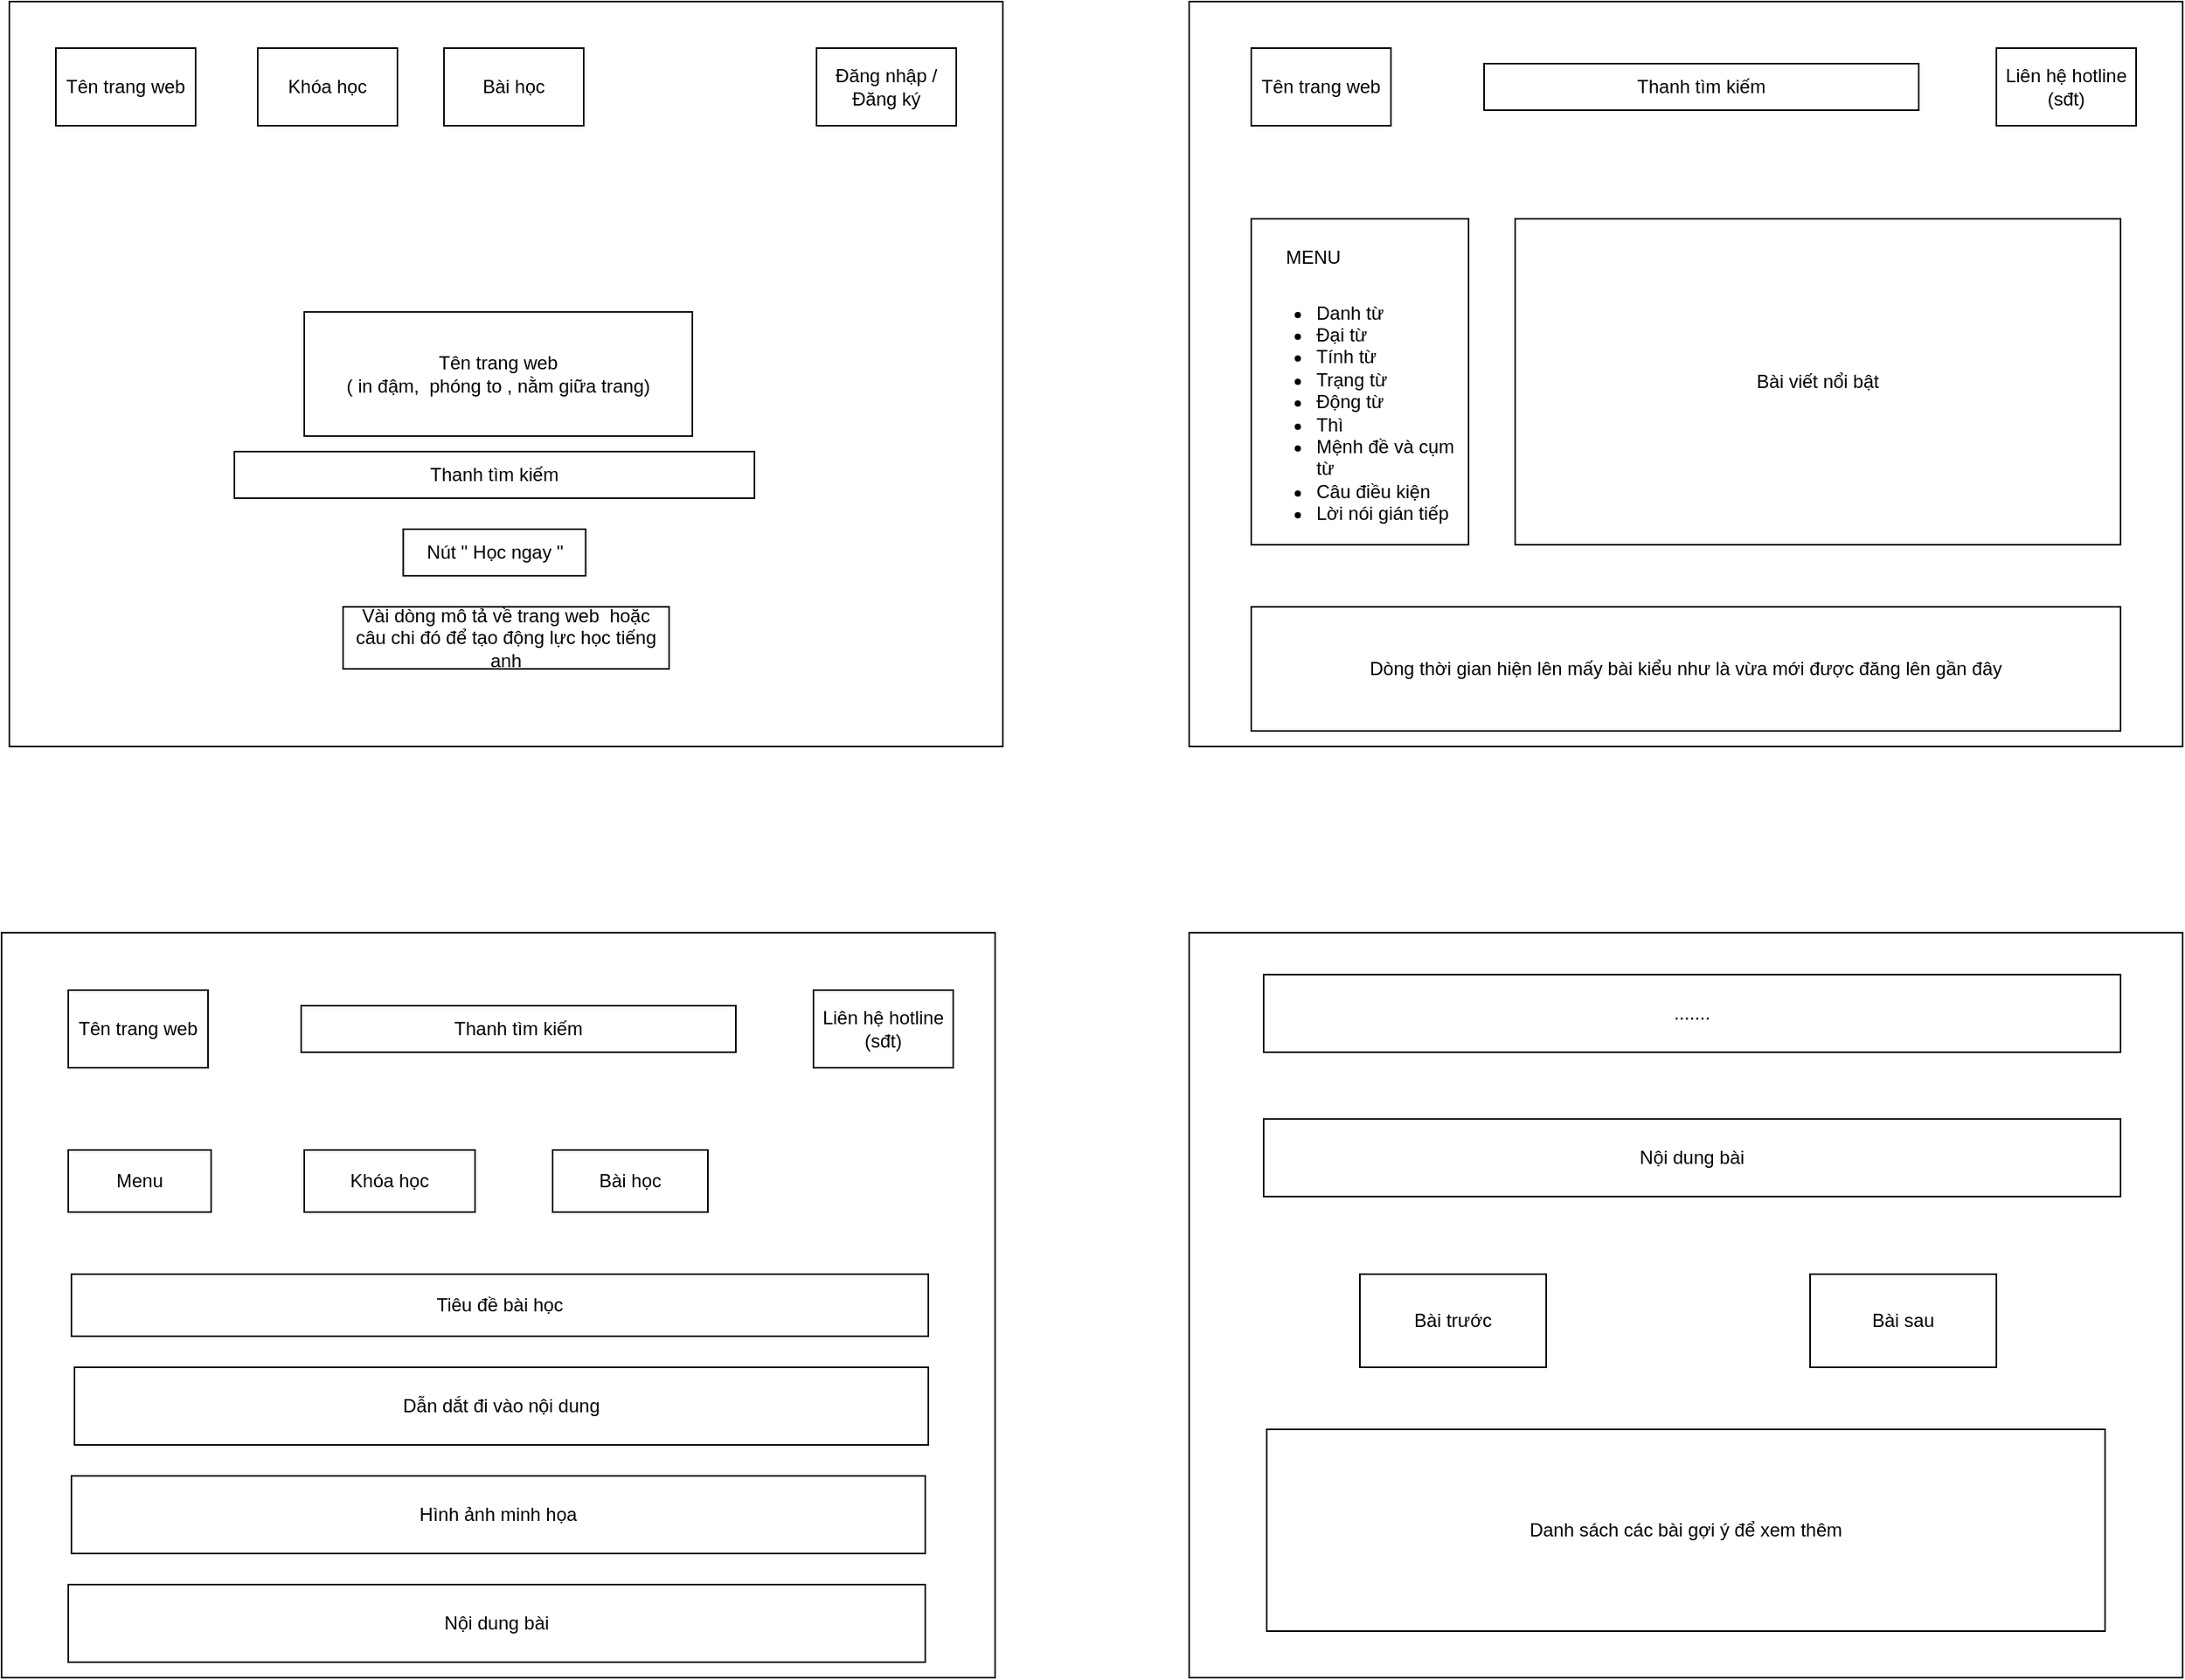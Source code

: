<mxfile version="20.7.4" type="github">
  <diagram id="BC6gI8QBbW9au8luiJ2q" name="Trang-1">
    <mxGraphModel dx="737" dy="428" grid="1" gridSize="10" guides="1" tooltips="1" connect="1" arrows="1" fold="1" page="1" pageScale="1" pageWidth="1654" pageHeight="2336" math="0" shadow="0">
      <root>
        <mxCell id="0" />
        <mxCell id="1" parent="0" />
        <mxCell id="OKKdzqB9uKyiUkc499vo-1" value="" style="rounded=0;whiteSpace=wrap;html=1;" vertex="1" parent="1">
          <mxGeometry x="120" y="120" width="640" height="480" as="geometry" />
        </mxCell>
        <mxCell id="OKKdzqB9uKyiUkc499vo-3" value="" style="rounded=0;whiteSpace=wrap;html=1;" vertex="1" parent="1">
          <mxGeometry x="880" y="120" width="640" height="480" as="geometry" />
        </mxCell>
        <mxCell id="OKKdzqB9uKyiUkc499vo-4" value="" style="rounded=0;whiteSpace=wrap;html=1;" vertex="1" parent="1">
          <mxGeometry x="115" y="720" width="640" height="480" as="geometry" />
        </mxCell>
        <mxCell id="OKKdzqB9uKyiUkc499vo-5" value="" style="rounded=0;whiteSpace=wrap;html=1;" vertex="1" parent="1">
          <mxGeometry x="880" y="720" width="640" height="480" as="geometry" />
        </mxCell>
        <mxCell id="OKKdzqB9uKyiUkc499vo-6" value="Tên trang web" style="rounded=0;whiteSpace=wrap;html=1;" vertex="1" parent="1">
          <mxGeometry x="150" y="150" width="90" height="50" as="geometry" />
        </mxCell>
        <mxCell id="OKKdzqB9uKyiUkc499vo-9" value="Khóa học" style="rounded=0;whiteSpace=wrap;html=1;" vertex="1" parent="1">
          <mxGeometry x="280" y="150" width="90" height="50" as="geometry" />
        </mxCell>
        <mxCell id="OKKdzqB9uKyiUkc499vo-10" value="Bài học" style="rounded=0;whiteSpace=wrap;html=1;" vertex="1" parent="1">
          <mxGeometry x="400" y="150" width="90" height="50" as="geometry" />
        </mxCell>
        <mxCell id="OKKdzqB9uKyiUkc499vo-11" value="Đăng nhập / Đăng ký" style="rounded=0;whiteSpace=wrap;html=1;" vertex="1" parent="1">
          <mxGeometry x="640" y="150" width="90" height="50" as="geometry" />
        </mxCell>
        <mxCell id="OKKdzqB9uKyiUkc499vo-12" value="Tên trang web &lt;br&gt;( in đậm,&amp;nbsp; phóng to , nằm giữa trang)" style="rounded=0;whiteSpace=wrap;html=1;" vertex="1" parent="1">
          <mxGeometry x="310" y="320" width="250" height="80" as="geometry" />
        </mxCell>
        <mxCell id="OKKdzqB9uKyiUkc499vo-13" value="Thanh tìm kiếm" style="rounded=0;whiteSpace=wrap;html=1;" vertex="1" parent="1">
          <mxGeometry x="265" y="410" width="335" height="30" as="geometry" />
        </mxCell>
        <mxCell id="OKKdzqB9uKyiUkc499vo-14" value="Vài dòng mô tả về trang web&amp;nbsp; hoặc câu chi đó để tạo động lực học tiếng anh" style="rounded=0;whiteSpace=wrap;html=1;" vertex="1" parent="1">
          <mxGeometry x="335" y="510" width="210" height="40" as="geometry" />
        </mxCell>
        <mxCell id="OKKdzqB9uKyiUkc499vo-15" value="Tên trang web" style="rounded=0;whiteSpace=wrap;html=1;" vertex="1" parent="1">
          <mxGeometry x="920" y="150" width="90" height="50" as="geometry" />
        </mxCell>
        <mxCell id="OKKdzqB9uKyiUkc499vo-16" value="Thanh tìm kiếm" style="rounded=0;whiteSpace=wrap;html=1;" vertex="1" parent="1">
          <mxGeometry x="1070" y="160" width="280" height="30" as="geometry" />
        </mxCell>
        <mxCell id="OKKdzqB9uKyiUkc499vo-17" value="Nút &quot; Học ngay &quot;" style="rounded=0;whiteSpace=wrap;html=1;" vertex="1" parent="1">
          <mxGeometry x="373.75" y="460" width="117.5" height="30" as="geometry" />
        </mxCell>
        <mxCell id="OKKdzqB9uKyiUkc499vo-18" value="Liên hệ hotline (sđt)" style="rounded=0;whiteSpace=wrap;html=1;" vertex="1" parent="1">
          <mxGeometry x="1400" y="150" width="90" height="50" as="geometry" />
        </mxCell>
        <mxCell id="OKKdzqB9uKyiUkc499vo-19" value="" style="rounded=0;whiteSpace=wrap;html=1;align=left;" vertex="1" parent="1">
          <mxGeometry x="920" y="260" width="140" height="210" as="geometry" />
        </mxCell>
        <mxCell id="OKKdzqB9uKyiUkc499vo-20" value="MENU" style="text;html=1;strokeColor=none;fillColor=none;align=center;verticalAlign=middle;whiteSpace=wrap;rounded=0;" vertex="1" parent="1">
          <mxGeometry x="930" y="270" width="60" height="30" as="geometry" />
        </mxCell>
        <mxCell id="OKKdzqB9uKyiUkc499vo-21" value="&lt;ul&gt;&lt;li&gt;Danh từ&lt;/li&gt;&lt;li&gt;Đại từ&lt;/li&gt;&lt;li&gt;Tính từ&lt;/li&gt;&lt;li&gt;Trạng từ&lt;/li&gt;&lt;li&gt;Động từ&lt;/li&gt;&lt;li&gt;Thì&lt;/li&gt;&lt;li&gt;Mệnh đề và cụm từ&lt;/li&gt;&lt;li&gt;Câu điều kiện&lt;/li&gt;&lt;li&gt;Lời nói gián tiếp&lt;/li&gt;&lt;/ul&gt;" style="text;html=1;strokeColor=none;fillColor=none;align=left;verticalAlign=middle;whiteSpace=wrap;rounded=0;" vertex="1" parent="1">
          <mxGeometry x="920" y="300" width="140" height="170" as="geometry" />
        </mxCell>
        <mxCell id="OKKdzqB9uKyiUkc499vo-22" value="Bài viết nổi bật" style="rounded=0;whiteSpace=wrap;html=1;" vertex="1" parent="1">
          <mxGeometry x="1090" y="260" width="390" height="210" as="geometry" />
        </mxCell>
        <mxCell id="OKKdzqB9uKyiUkc499vo-23" value="Dòng thời gian hiện lên mấy bài kiểu như là vừa mới được đăng lên gần đây" style="rounded=0;whiteSpace=wrap;html=1;" vertex="1" parent="1">
          <mxGeometry x="920" y="510" width="560" height="80" as="geometry" />
        </mxCell>
        <mxCell id="OKKdzqB9uKyiUkc499vo-24" value="Tên trang web" style="rounded=0;whiteSpace=wrap;html=1;" vertex="1" parent="1">
          <mxGeometry x="158" y="757" width="90" height="50" as="geometry" />
        </mxCell>
        <mxCell id="OKKdzqB9uKyiUkc499vo-25" value="Thanh tìm kiếm" style="rounded=0;whiteSpace=wrap;html=1;" vertex="1" parent="1">
          <mxGeometry x="308" y="767" width="280" height="30" as="geometry" />
        </mxCell>
        <mxCell id="OKKdzqB9uKyiUkc499vo-26" value="Liên hệ hotline (sđt)" style="rounded=0;whiteSpace=wrap;html=1;" vertex="1" parent="1">
          <mxGeometry x="638" y="757" width="90" height="50" as="geometry" />
        </mxCell>
        <mxCell id="OKKdzqB9uKyiUkc499vo-30" value="Menu" style="rounded=0;whiteSpace=wrap;html=1;" vertex="1" parent="1">
          <mxGeometry x="158" y="860" width="92" height="40" as="geometry" />
        </mxCell>
        <mxCell id="OKKdzqB9uKyiUkc499vo-31" value="Khóa học" style="rounded=0;whiteSpace=wrap;html=1;" vertex="1" parent="1">
          <mxGeometry x="310" y="860" width="110" height="40" as="geometry" />
        </mxCell>
        <mxCell id="OKKdzqB9uKyiUkc499vo-32" value="Bài học" style="rounded=0;whiteSpace=wrap;html=1;" vertex="1" parent="1">
          <mxGeometry x="470" y="860" width="100" height="40" as="geometry" />
        </mxCell>
        <mxCell id="OKKdzqB9uKyiUkc499vo-33" value="Tiêu đề bài học" style="rounded=0;whiteSpace=wrap;html=1;" vertex="1" parent="1">
          <mxGeometry x="160" y="940" width="552" height="40" as="geometry" />
        </mxCell>
        <mxCell id="OKKdzqB9uKyiUkc499vo-34" value="Dẫn dắt đi vào nội dung" style="rounded=0;whiteSpace=wrap;html=1;" vertex="1" parent="1">
          <mxGeometry x="162" y="1000" width="550" height="50" as="geometry" />
        </mxCell>
        <mxCell id="OKKdzqB9uKyiUkc499vo-35" value="Hình ảnh minh họa" style="rounded=0;whiteSpace=wrap;html=1;" vertex="1" parent="1">
          <mxGeometry x="160" y="1070" width="550" height="50" as="geometry" />
        </mxCell>
        <mxCell id="OKKdzqB9uKyiUkc499vo-36" value="Nội dung bài" style="rounded=0;whiteSpace=wrap;html=1;" vertex="1" parent="1">
          <mxGeometry x="158" y="1140" width="552" height="50" as="geometry" />
        </mxCell>
        <mxCell id="OKKdzqB9uKyiUkc499vo-37" value="......." style="rounded=0;whiteSpace=wrap;html=1;" vertex="1" parent="1">
          <mxGeometry x="928" y="747" width="552" height="50" as="geometry" />
        </mxCell>
        <mxCell id="OKKdzqB9uKyiUkc499vo-38" value="Nội dung bài" style="rounded=0;whiteSpace=wrap;html=1;" vertex="1" parent="1">
          <mxGeometry x="928" y="840" width="552" height="50" as="geometry" />
        </mxCell>
        <mxCell id="OKKdzqB9uKyiUkc499vo-39" value="Bài trước" style="rounded=0;whiteSpace=wrap;html=1;" vertex="1" parent="1">
          <mxGeometry x="990" y="940" width="120" height="60" as="geometry" />
        </mxCell>
        <mxCell id="OKKdzqB9uKyiUkc499vo-40" value="Bài sau" style="rounded=0;whiteSpace=wrap;html=1;" vertex="1" parent="1">
          <mxGeometry x="1280" y="940" width="120" height="60" as="geometry" />
        </mxCell>
        <mxCell id="OKKdzqB9uKyiUkc499vo-41" value="Danh sách các bài gợi ý để xem thêm" style="rounded=0;whiteSpace=wrap;html=1;" vertex="1" parent="1">
          <mxGeometry x="930" y="1040" width="540" height="130" as="geometry" />
        </mxCell>
      </root>
    </mxGraphModel>
  </diagram>
</mxfile>
